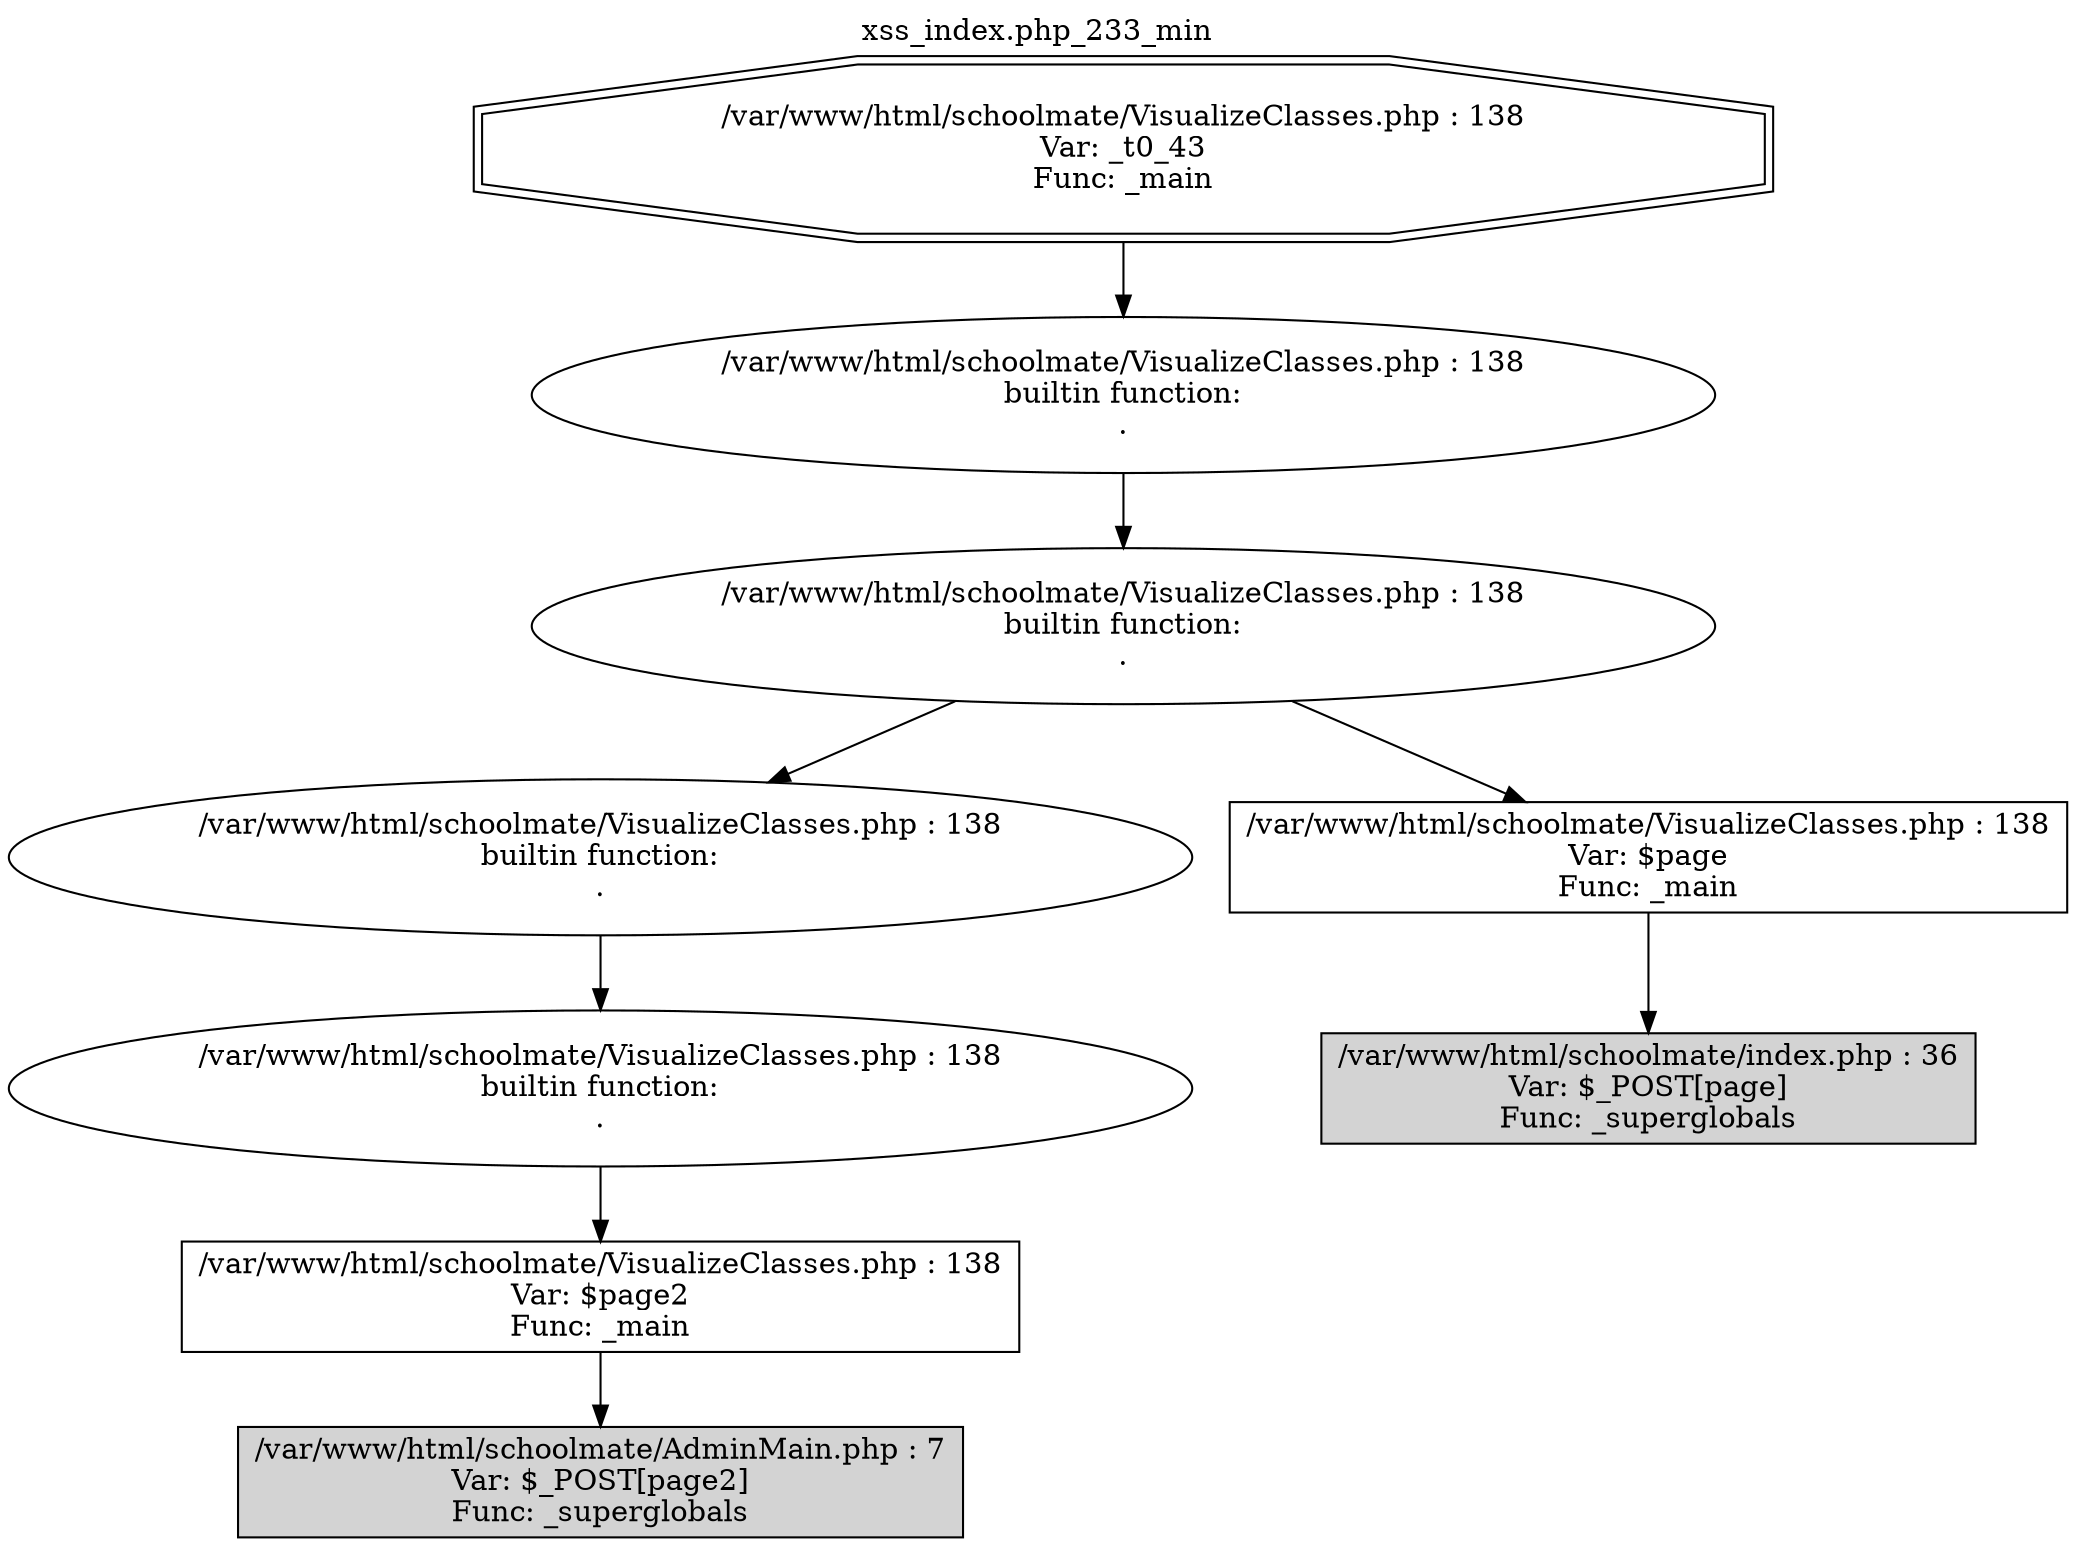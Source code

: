 digraph cfg {
  label="xss_index.php_233_min";
  labelloc=t;
  n1 [shape=doubleoctagon, label="/var/www/html/schoolmate/VisualizeClasses.php : 138\nVar: _t0_43\nFunc: _main\n"];
  n2 [shape=ellipse, label="/var/www/html/schoolmate/VisualizeClasses.php : 138\nbuiltin function:\n.\n"];
  n3 [shape=ellipse, label="/var/www/html/schoolmate/VisualizeClasses.php : 138\nbuiltin function:\n.\n"];
  n4 [shape=ellipse, label="/var/www/html/schoolmate/VisualizeClasses.php : 138\nbuiltin function:\n.\n"];
  n5 [shape=ellipse, label="/var/www/html/schoolmate/VisualizeClasses.php : 138\nbuiltin function:\n.\n"];
  n6 [shape=box, label="/var/www/html/schoolmate/VisualizeClasses.php : 138\nVar: $page2\nFunc: _main\n"];
  n7 [shape=box, label="/var/www/html/schoolmate/AdminMain.php : 7\nVar: $_POST[page2]\nFunc: _superglobals\n",style=filled];
  n8 [shape=box, label="/var/www/html/schoolmate/VisualizeClasses.php : 138\nVar: $page\nFunc: _main\n"];
  n9 [shape=box, label="/var/www/html/schoolmate/index.php : 36\nVar: $_POST[page]\nFunc: _superglobals\n",style=filled];
  n1 -> n2;
  n2 -> n3;
  n3 -> n4;
  n3 -> n8;
  n4 -> n5;
  n5 -> n6;
  n6 -> n7;
  n8 -> n9;
}
